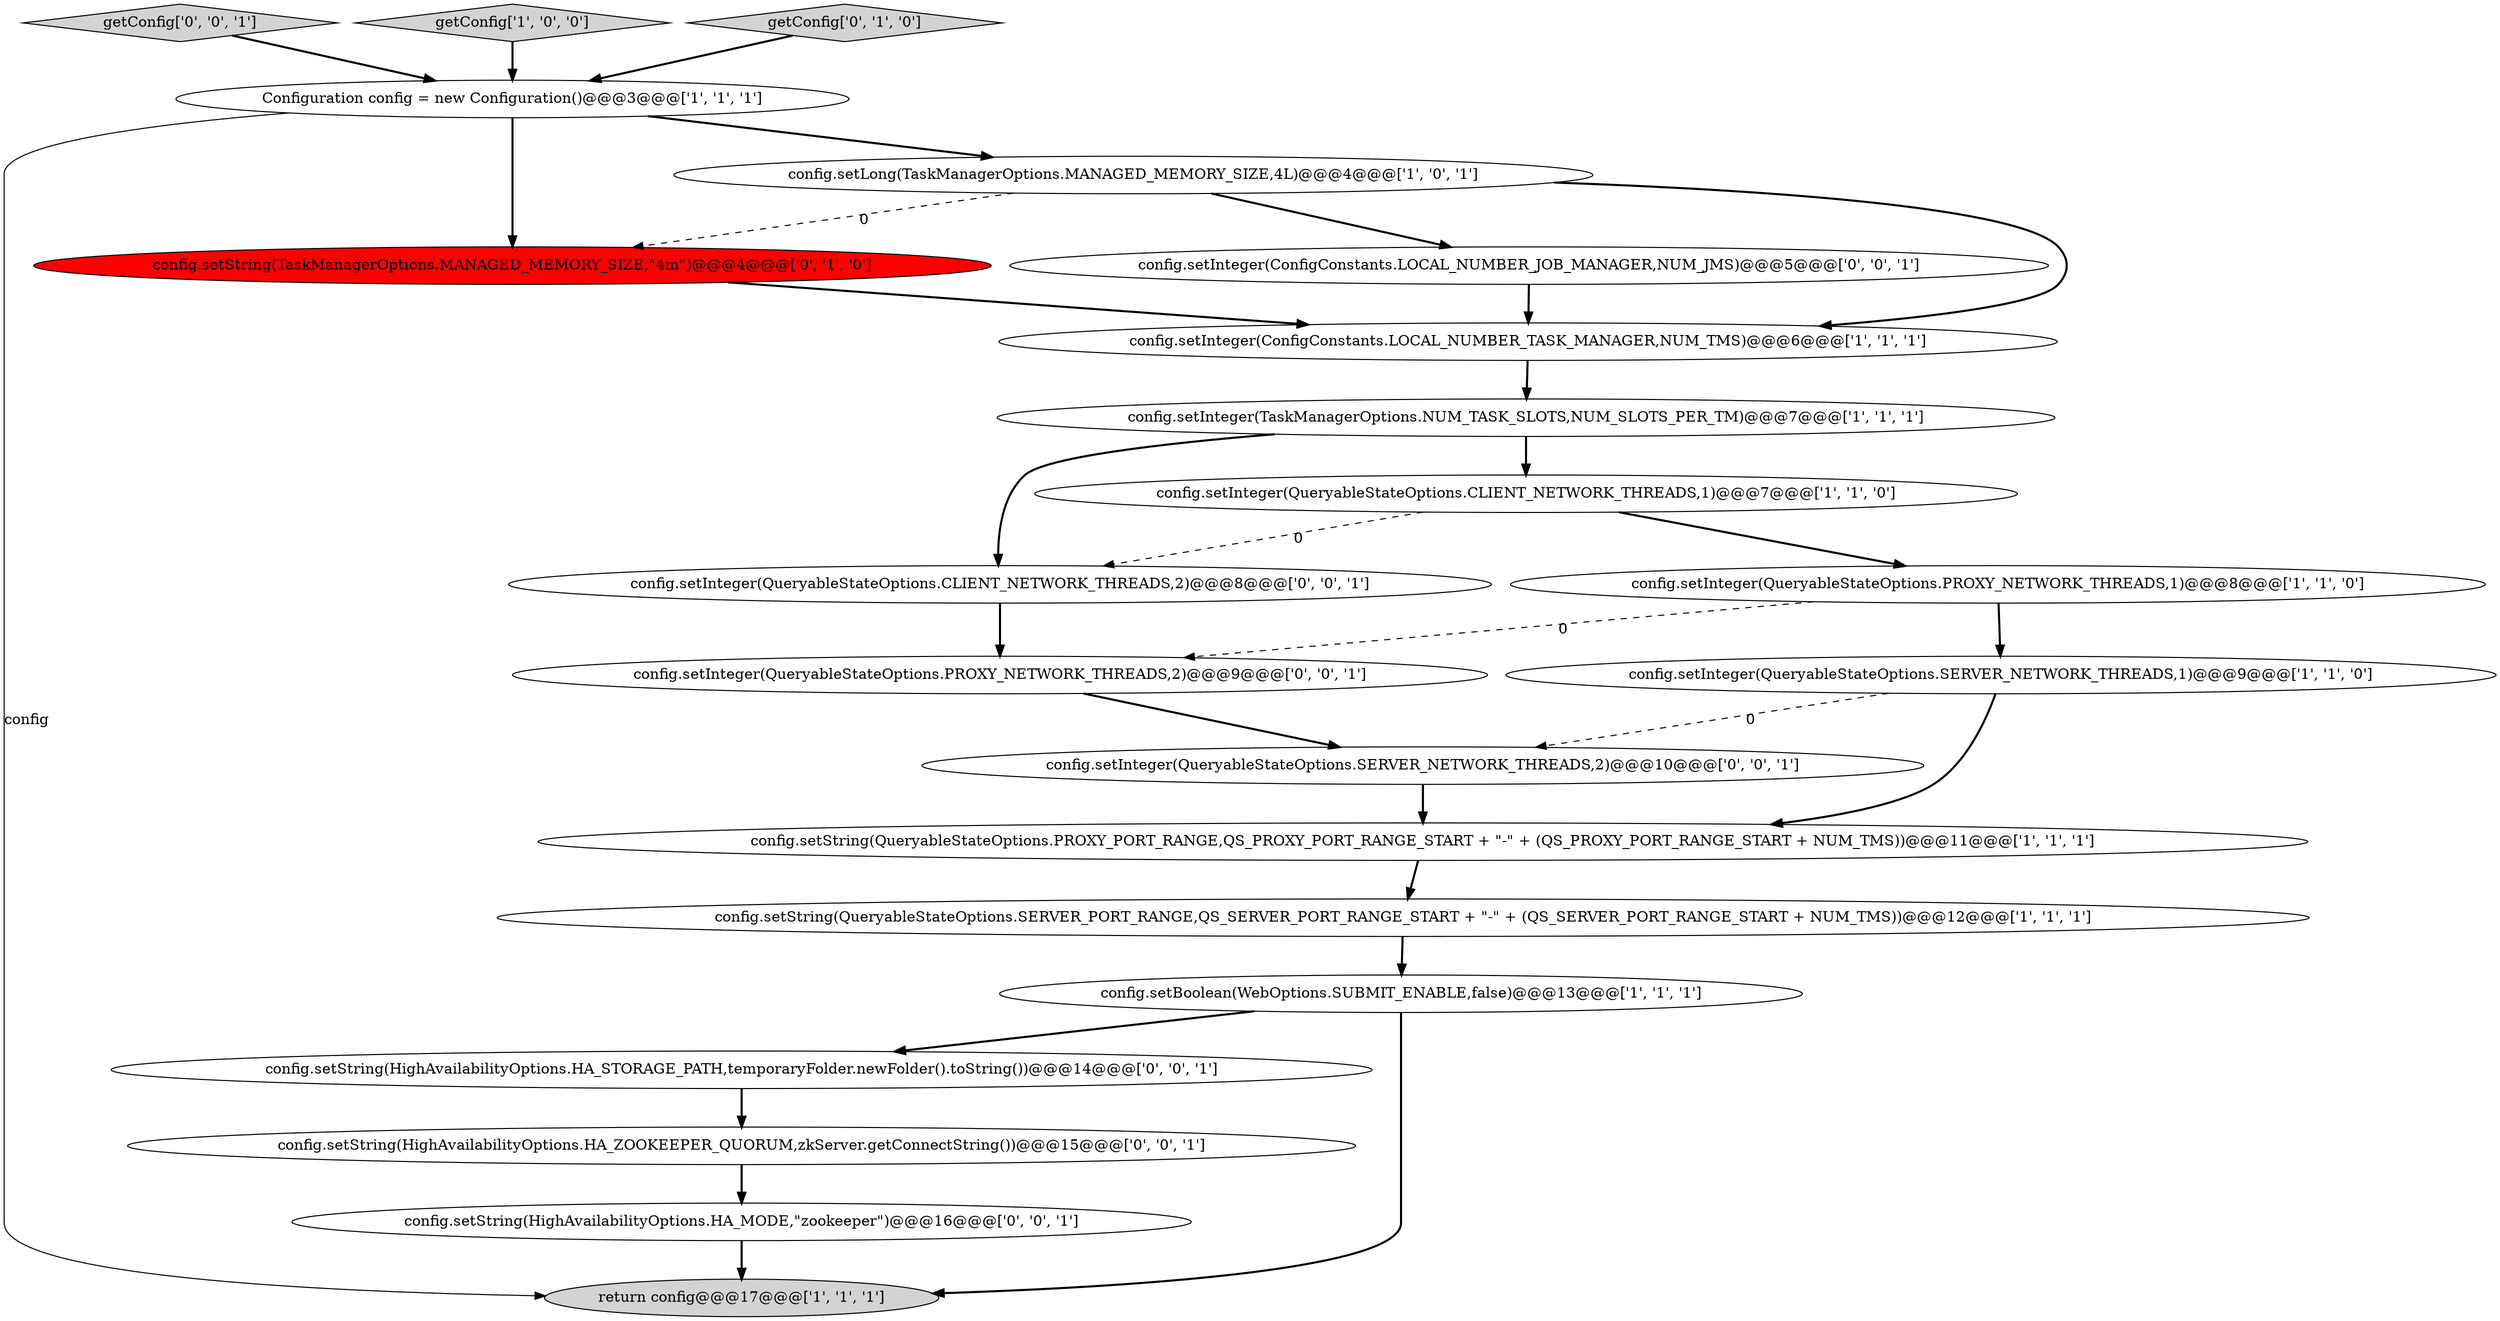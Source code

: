digraph {
6 [style = filled, label = "Configuration config = new Configuration()@@@3@@@['1', '1', '1']", fillcolor = white, shape = ellipse image = "AAA0AAABBB1BBB"];
4 [style = filled, label = "config.setInteger(TaskManagerOptions.NUM_TASK_SLOTS,NUM_SLOTS_PER_TM)@@@7@@@['1', '1', '1']", fillcolor = white, shape = ellipse image = "AAA0AAABBB1BBB"];
17 [style = filled, label = "config.setString(HighAvailabilityOptions.HA_STORAGE_PATH,temporaryFolder.newFolder().toString())@@@14@@@['0', '0', '1']", fillcolor = white, shape = ellipse image = "AAA0AAABBB3BBB"];
11 [style = filled, label = "return config@@@17@@@['1', '1', '1']", fillcolor = lightgray, shape = ellipse image = "AAA0AAABBB1BBB"];
5 [style = filled, label = "config.setString(QueryableStateOptions.PROXY_PORT_RANGE,QS_PROXY_PORT_RANGE_START + \"-\" + (QS_PROXY_PORT_RANGE_START + NUM_TMS))@@@11@@@['1', '1', '1']", fillcolor = white, shape = ellipse image = "AAA0AAABBB1BBB"];
8 [style = filled, label = "config.setInteger(QueryableStateOptions.SERVER_NETWORK_THREADS,1)@@@9@@@['1', '1', '0']", fillcolor = white, shape = ellipse image = "AAA0AAABBB1BBB"];
15 [style = filled, label = "config.setInteger(QueryableStateOptions.CLIENT_NETWORK_THREADS,2)@@@8@@@['0', '0', '1']", fillcolor = white, shape = ellipse image = "AAA0AAABBB3BBB"];
21 [style = filled, label = "getConfig['0', '0', '1']", fillcolor = lightgray, shape = diamond image = "AAA0AAABBB3BBB"];
0 [style = filled, label = "config.setInteger(QueryableStateOptions.CLIENT_NETWORK_THREADS,1)@@@7@@@['1', '1', '0']", fillcolor = white, shape = ellipse image = "AAA0AAABBB1BBB"];
9 [style = filled, label = "config.setBoolean(WebOptions.SUBMIT_ENABLE,false)@@@13@@@['1', '1', '1']", fillcolor = white, shape = ellipse image = "AAA0AAABBB1BBB"];
1 [style = filled, label = "config.setInteger(QueryableStateOptions.PROXY_NETWORK_THREADS,1)@@@8@@@['1', '1', '0']", fillcolor = white, shape = ellipse image = "AAA0AAABBB1BBB"];
19 [style = filled, label = "config.setInteger(QueryableStateOptions.PROXY_NETWORK_THREADS,2)@@@9@@@['0', '0', '1']", fillcolor = white, shape = ellipse image = "AAA0AAABBB3BBB"];
13 [style = filled, label = "config.setString(TaskManagerOptions.MANAGED_MEMORY_SIZE,\"4m\")@@@4@@@['0', '1', '0']", fillcolor = red, shape = ellipse image = "AAA1AAABBB2BBB"];
16 [style = filled, label = "config.setInteger(QueryableStateOptions.SERVER_NETWORK_THREADS,2)@@@10@@@['0', '0', '1']", fillcolor = white, shape = ellipse image = "AAA0AAABBB3BBB"];
2 [style = filled, label = "config.setString(QueryableStateOptions.SERVER_PORT_RANGE,QS_SERVER_PORT_RANGE_START + \"-\" + (QS_SERVER_PORT_RANGE_START + NUM_TMS))@@@12@@@['1', '1', '1']", fillcolor = white, shape = ellipse image = "AAA0AAABBB1BBB"];
3 [style = filled, label = "getConfig['1', '0', '0']", fillcolor = lightgray, shape = diamond image = "AAA0AAABBB1BBB"];
14 [style = filled, label = "config.setString(HighAvailabilityOptions.HA_MODE,\"zookeeper\")@@@16@@@['0', '0', '1']", fillcolor = white, shape = ellipse image = "AAA0AAABBB3BBB"];
18 [style = filled, label = "config.setString(HighAvailabilityOptions.HA_ZOOKEEPER_QUORUM,zkServer.getConnectString())@@@15@@@['0', '0', '1']", fillcolor = white, shape = ellipse image = "AAA0AAABBB3BBB"];
20 [style = filled, label = "config.setInteger(ConfigConstants.LOCAL_NUMBER_JOB_MANAGER,NUM_JMS)@@@5@@@['0', '0', '1']", fillcolor = white, shape = ellipse image = "AAA0AAABBB3BBB"];
10 [style = filled, label = "config.setInteger(ConfigConstants.LOCAL_NUMBER_TASK_MANAGER,NUM_TMS)@@@6@@@['1', '1', '1']", fillcolor = white, shape = ellipse image = "AAA0AAABBB1BBB"];
12 [style = filled, label = "getConfig['0', '1', '0']", fillcolor = lightgray, shape = diamond image = "AAA0AAABBB2BBB"];
7 [style = filled, label = "config.setLong(TaskManagerOptions.MANAGED_MEMORY_SIZE,4L)@@@4@@@['1', '0', '1']", fillcolor = white, shape = ellipse image = "AAA0AAABBB1BBB"];
6->11 [style = solid, label="config"];
13->10 [style = bold, label=""];
8->16 [style = dashed, label="0"];
1->8 [style = bold, label=""];
9->11 [style = bold, label=""];
21->6 [style = bold, label=""];
7->10 [style = bold, label=""];
4->15 [style = bold, label=""];
1->19 [style = dashed, label="0"];
0->15 [style = dashed, label="0"];
3->6 [style = bold, label=""];
9->17 [style = bold, label=""];
2->9 [style = bold, label=""];
7->20 [style = bold, label=""];
15->19 [style = bold, label=""];
12->6 [style = bold, label=""];
4->0 [style = bold, label=""];
19->16 [style = bold, label=""];
20->10 [style = bold, label=""];
5->2 [style = bold, label=""];
8->5 [style = bold, label=""];
0->1 [style = bold, label=""];
6->13 [style = bold, label=""];
7->13 [style = dashed, label="0"];
10->4 [style = bold, label=""];
16->5 [style = bold, label=""];
6->7 [style = bold, label=""];
14->11 [style = bold, label=""];
18->14 [style = bold, label=""];
17->18 [style = bold, label=""];
}
